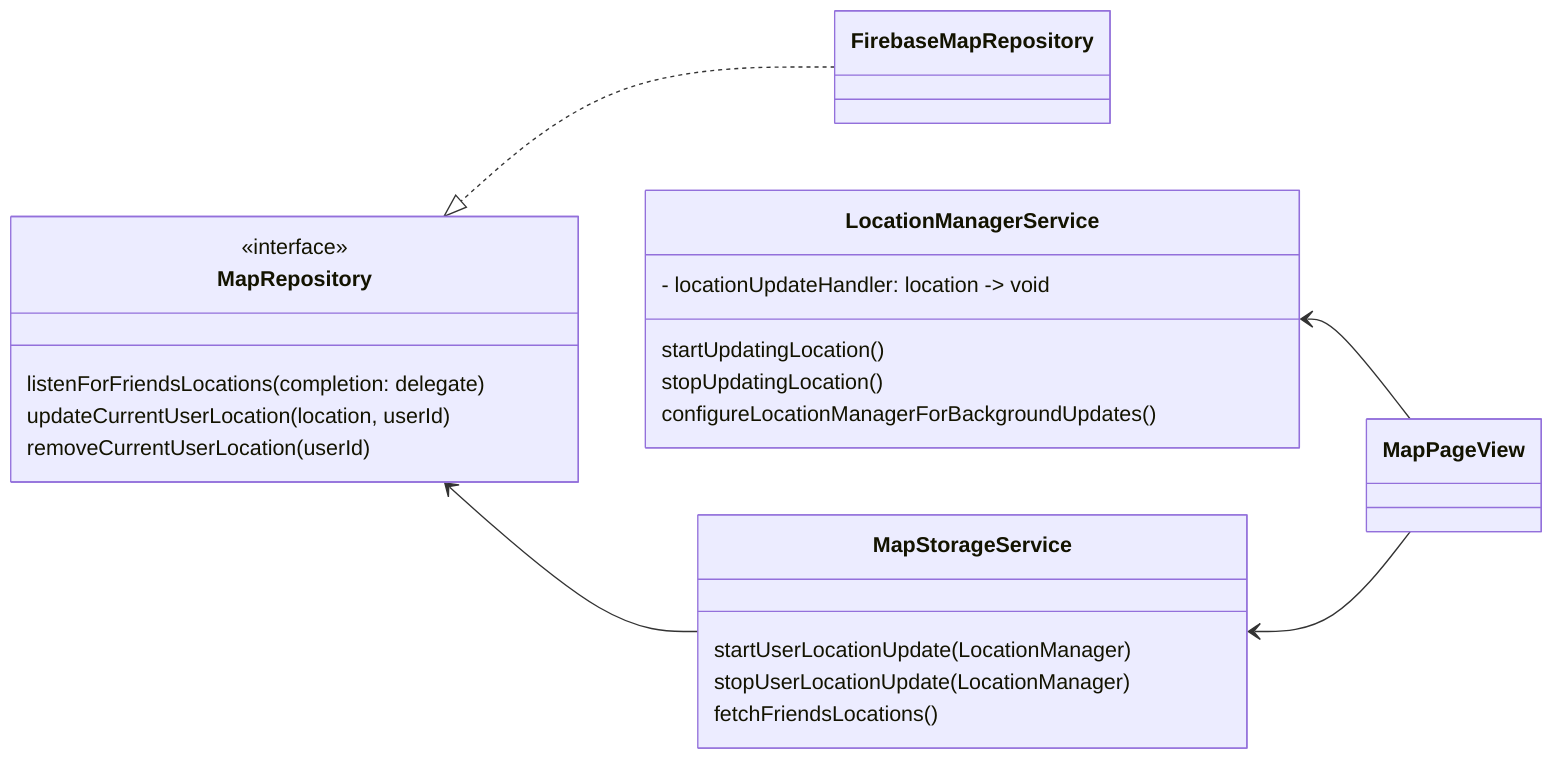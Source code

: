 classDiagram
    direction RL
    FirebaseMapRepository ..|> MapRepository
    MapPageView --> LocationManagerService
    MapPageView --> MapStorageService
    MapStorageService --> MapRepository

    class MapPageView { }

    class LocationManagerService {
        - locationUpdateHandler: location -> void
        startUpdatingLocation()
        stopUpdatingLocation()
        configureLocationManagerForBackgroundUpdates()
    }
    class MapStorageService {
        startUserLocationUpdate(LocationManager)
        stopUserLocationUpdate(LocationManager)
        fetchFriendsLocations()
    }
    class MapRepository {
        <<interface>>
        listenForFriendsLocations(completion: delegate)
        updateCurrentUserLocation(location, userId)
        removeCurrentUserLocation(userId)
    }

    class FirebaseMapRepository { }